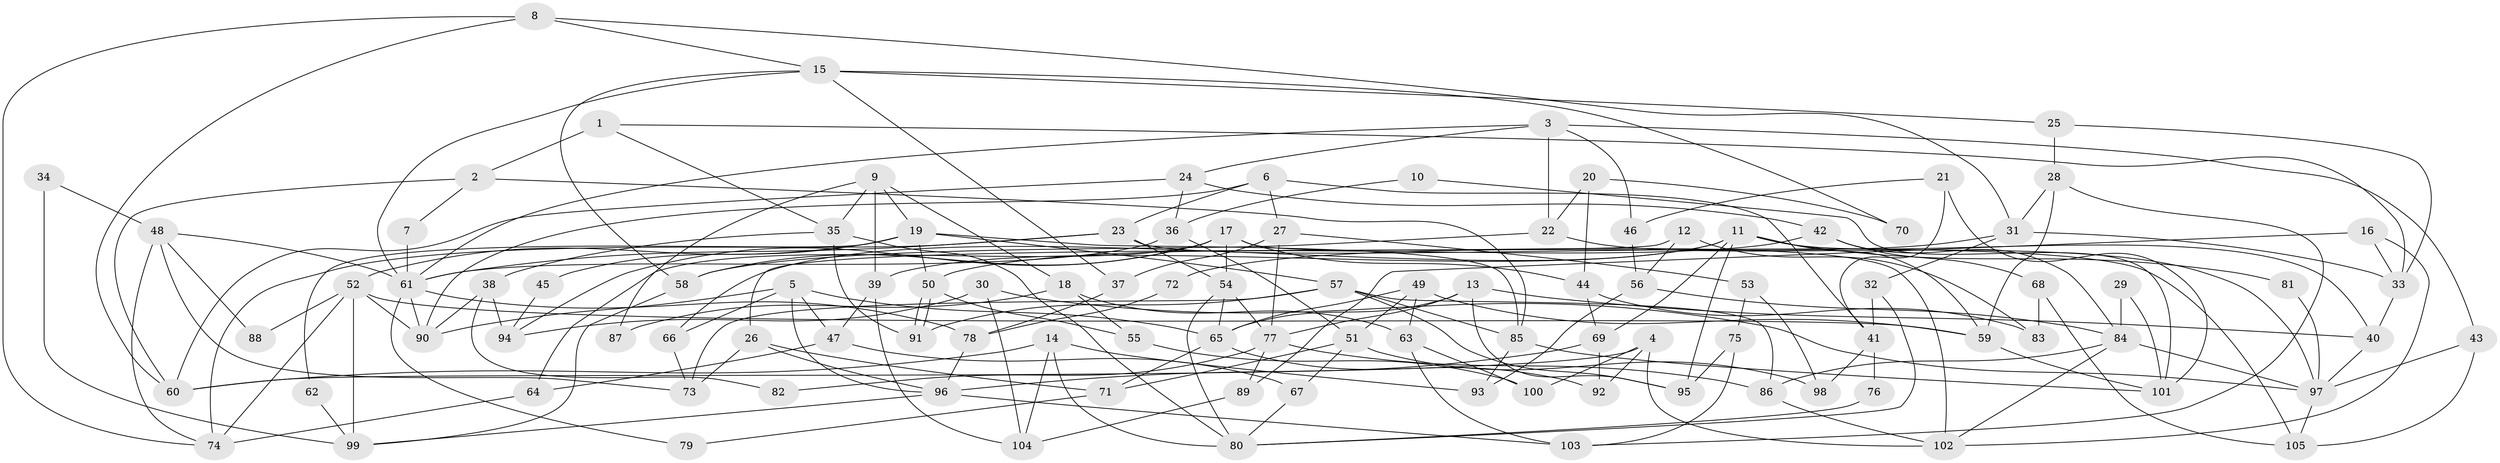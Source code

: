 // coarse degree distribution, {5: 0.17647058823529413, 7: 0.1323529411764706, 9: 0.08823529411764706, 4: 0.16176470588235295, 2: 0.1323529411764706, 6: 0.14705882352941177, 3: 0.1323529411764706, 8: 0.029411764705882353}
// Generated by graph-tools (version 1.1) at 2025/52/02/27/25 19:52:09]
// undirected, 105 vertices, 210 edges
graph export_dot {
graph [start="1"]
  node [color=gray90,style=filled];
  1;
  2;
  3;
  4;
  5;
  6;
  7;
  8;
  9;
  10;
  11;
  12;
  13;
  14;
  15;
  16;
  17;
  18;
  19;
  20;
  21;
  22;
  23;
  24;
  25;
  26;
  27;
  28;
  29;
  30;
  31;
  32;
  33;
  34;
  35;
  36;
  37;
  38;
  39;
  40;
  41;
  42;
  43;
  44;
  45;
  46;
  47;
  48;
  49;
  50;
  51;
  52;
  53;
  54;
  55;
  56;
  57;
  58;
  59;
  60;
  61;
  62;
  63;
  64;
  65;
  66;
  67;
  68;
  69;
  70;
  71;
  72;
  73;
  74;
  75;
  76;
  77;
  78;
  79;
  80;
  81;
  82;
  83;
  84;
  85;
  86;
  87;
  88;
  89;
  90;
  91;
  92;
  93;
  94;
  95;
  96;
  97;
  98;
  99;
  100;
  101;
  102;
  103;
  104;
  105;
  1 -- 33;
  1 -- 35;
  1 -- 2;
  2 -- 85;
  2 -- 7;
  2 -- 60;
  3 -- 24;
  3 -- 61;
  3 -- 22;
  3 -- 43;
  3 -- 46;
  4 -- 102;
  4 -- 60;
  4 -- 92;
  4 -- 100;
  5 -- 47;
  5 -- 90;
  5 -- 65;
  5 -- 66;
  5 -- 96;
  6 -- 27;
  6 -- 23;
  6 -- 41;
  6 -- 90;
  7 -- 61;
  8 -- 60;
  8 -- 74;
  8 -- 15;
  8 -- 31;
  9 -- 19;
  9 -- 35;
  9 -- 18;
  9 -- 39;
  9 -- 87;
  10 -- 101;
  10 -- 36;
  11 -- 59;
  11 -- 40;
  11 -- 39;
  11 -- 66;
  11 -- 69;
  11 -- 81;
  11 -- 95;
  12 -- 56;
  12 -- 26;
  12 -- 83;
  13 -- 77;
  13 -- 65;
  13 -- 40;
  13 -- 95;
  14 -- 93;
  14 -- 80;
  14 -- 60;
  14 -- 104;
  15 -- 25;
  15 -- 37;
  15 -- 58;
  15 -- 61;
  15 -- 70;
  16 -- 102;
  16 -- 33;
  16 -- 89;
  17 -- 44;
  17 -- 102;
  17 -- 54;
  17 -- 58;
  17 -- 64;
  17 -- 94;
  18 -- 63;
  18 -- 55;
  18 -- 87;
  19 -- 50;
  19 -- 52;
  19 -- 45;
  19 -- 57;
  19 -- 62;
  19 -- 85;
  20 -- 44;
  20 -- 22;
  20 -- 70;
  21 -- 41;
  21 -- 101;
  21 -- 46;
  22 -- 58;
  22 -- 97;
  23 -- 61;
  23 -- 54;
  23 -- 74;
  23 -- 105;
  24 -- 36;
  24 -- 60;
  24 -- 42;
  25 -- 33;
  25 -- 28;
  26 -- 73;
  26 -- 96;
  26 -- 71;
  27 -- 77;
  27 -- 37;
  27 -- 53;
  28 -- 31;
  28 -- 59;
  28 -- 103;
  29 -- 84;
  29 -- 101;
  30 -- 104;
  30 -- 97;
  30 -- 94;
  31 -- 32;
  31 -- 33;
  31 -- 72;
  32 -- 80;
  32 -- 41;
  33 -- 40;
  34 -- 48;
  34 -- 99;
  35 -- 91;
  35 -- 38;
  35 -- 80;
  36 -- 61;
  36 -- 51;
  37 -- 78;
  38 -- 90;
  38 -- 94;
  38 -- 82;
  39 -- 47;
  39 -- 104;
  40 -- 97;
  41 -- 98;
  41 -- 76;
  42 -- 84;
  42 -- 50;
  42 -- 68;
  43 -- 97;
  43 -- 105;
  44 -- 83;
  44 -- 69;
  45 -- 94;
  46 -- 56;
  47 -- 64;
  47 -- 67;
  48 -- 74;
  48 -- 73;
  48 -- 61;
  48 -- 88;
  49 -- 65;
  49 -- 63;
  49 -- 51;
  49 -- 59;
  50 -- 91;
  50 -- 91;
  50 -- 55;
  51 -- 71;
  51 -- 67;
  51 -- 98;
  52 -- 90;
  52 -- 99;
  52 -- 59;
  52 -- 74;
  52 -- 88;
  53 -- 75;
  53 -- 98;
  54 -- 80;
  54 -- 65;
  54 -- 77;
  55 -- 100;
  56 -- 84;
  56 -- 93;
  57 -- 95;
  57 -- 73;
  57 -- 85;
  57 -- 86;
  57 -- 91;
  58 -- 99;
  59 -- 101;
  61 -- 78;
  61 -- 79;
  61 -- 90;
  62 -- 99;
  63 -- 103;
  63 -- 100;
  64 -- 74;
  65 -- 71;
  65 -- 92;
  66 -- 73;
  67 -- 80;
  68 -- 105;
  68 -- 83;
  69 -- 92;
  69 -- 96;
  71 -- 79;
  72 -- 78;
  75 -- 103;
  75 -- 95;
  76 -- 80;
  77 -- 89;
  77 -- 82;
  77 -- 86;
  78 -- 96;
  81 -- 97;
  84 -- 86;
  84 -- 97;
  84 -- 102;
  85 -- 93;
  85 -- 101;
  86 -- 102;
  89 -- 104;
  96 -- 99;
  96 -- 103;
  97 -- 105;
}
